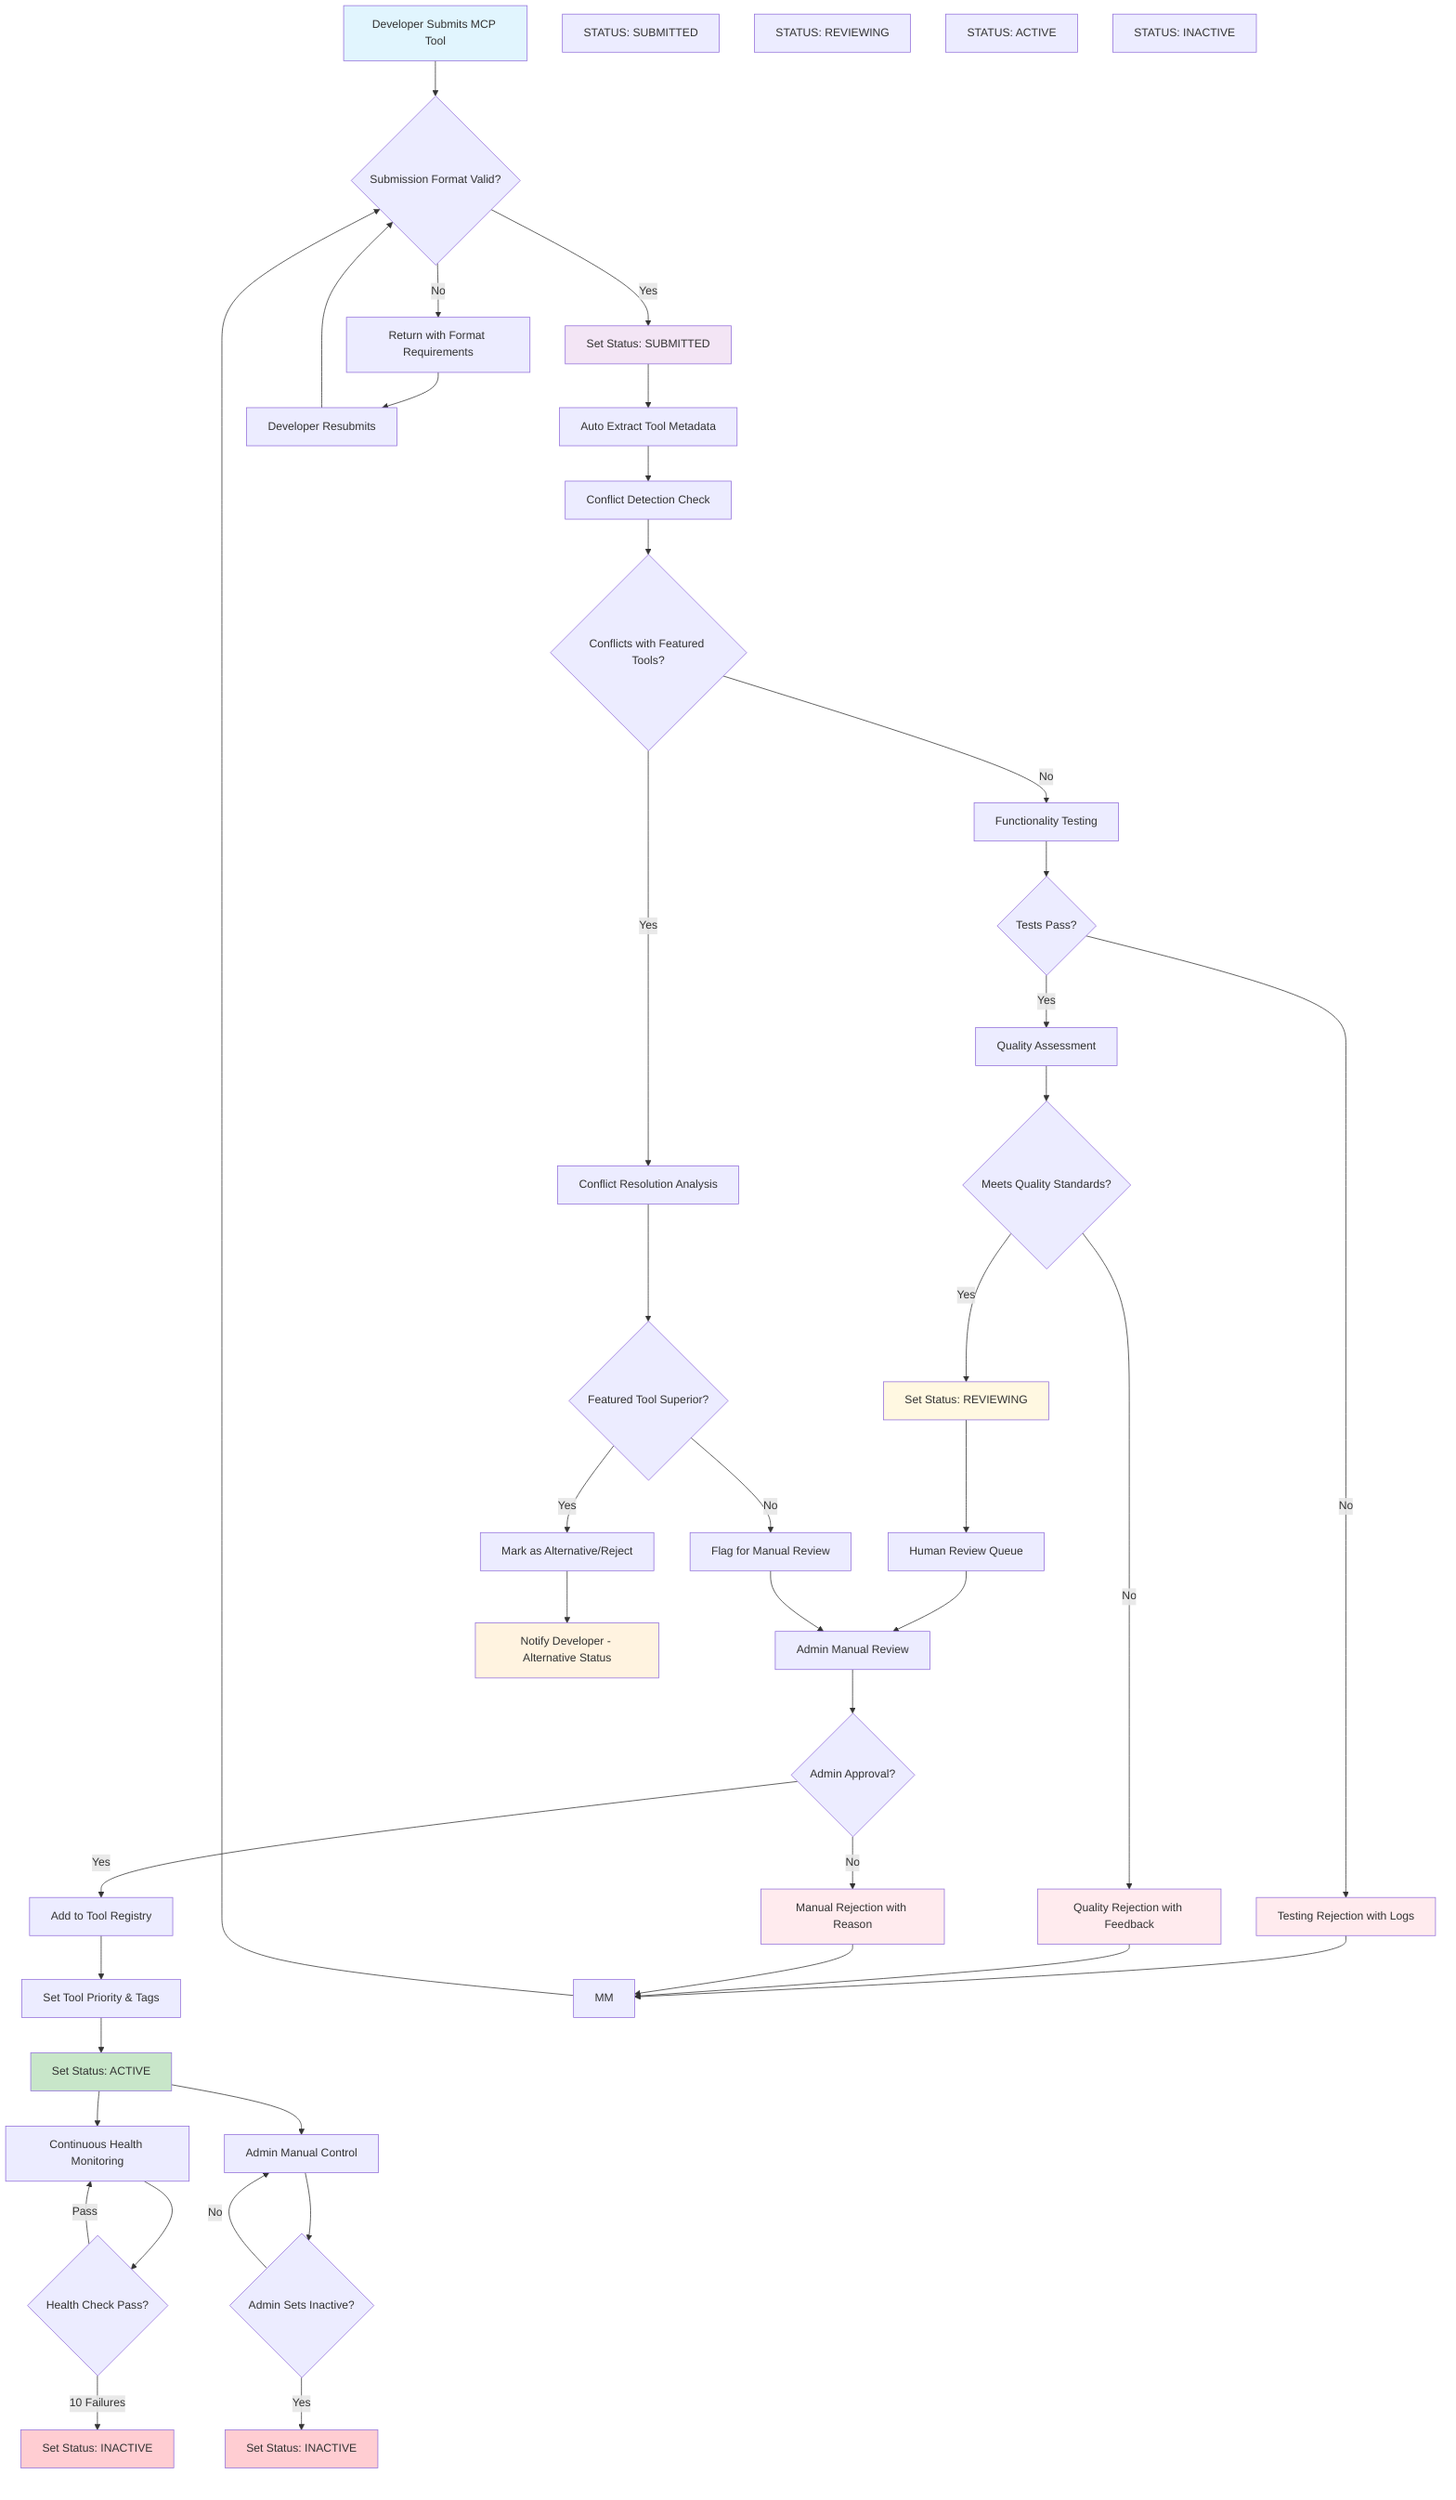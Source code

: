 flowchart TD
    A[Developer Submits MCP Tool] --> B{Submission Format Valid?}
    B -->|No| C[Return with Format Requirements]
    B -->|Yes| D[Set Status: SUBMITTED]
    
    D --> E[Auto Extract Tool Metadata]
    E --> F[Conflict Detection Check]
    F --> G{Conflicts with Featured Tools?}
    
    G -->|Yes| H[Conflict Resolution Analysis]
    H --> I{Featured Tool Superior?}
    I -->|Yes| J[Mark as Alternative/Reject]
    I -->|No| K[Flag for Manual Review]
    
    G -->|No| O[Functionality Testing]
    
    O --> P{Tests Pass?}
    P -->|No| Q[Testing Rejection with Logs]
    P -->|Yes| R[Quality Assessment]
    
    R --> S{Meets Quality Standards?}
    S -->|No| T[Quality Rejection with Feedback]
    S -->|Yes| U[Set Status: REVIEWING]
    
    U --> V[Human Review Queue]
    V --> W[Admin Manual Review]
    W --> X{Admin Approval?}
    X -->|No| Y[Manual Rejection with Reason]
    X -->|Yes| Z[Add to Tool Registry]
    
   
    Z --> BB[Set Tool Priority & Tags]
    BB --> CC[Set Status: ACTIVE]
    
    %% Health Check Monitoring
    CC --> EE[Continuous Health Monitoring]
    EE --> FF{Health Check Pass?}
    FF -->|Pass| EE
    FF -->|10 Failures| GG[Set Status: INACTIVE]
    
    %% Admin Manual Inactive
    CC --> HH[Admin Manual Control]
    HH --> II{Admin Sets Inactive?}
    II -->|Yes| JJ[Set Status: INACTIVE]
    II -->|No| HH
    
    %% Status flows
    J --> KK[Notify Developer - Alternative Status]
    K --> W
    C --> LL[Developer Resubmits]
    Q --> MM
    T --> MM
    Y --> MM
    LL --> B
    MM --> B
    
    %% Status boxes
    NN[STATUS: SUBMITTED]
    OO[STATUS: REVIEWING]    
    QQ[STATUS: ACTIVE]
    RR[STATUS: INACTIVE]
    
    style A fill:#e1f5fe
  
    style KK fill:#fff3e0
    style Q fill:#ffebee
    style T fill:#ffebee
    style Y fill:#ffebee
    style D fill:#f3e5f5
    style U fill:#fff8e1
    
    style CC fill:#c8e6c9
    style GG fill:#ffcdd2
    style JJ fill:#ffcdd2